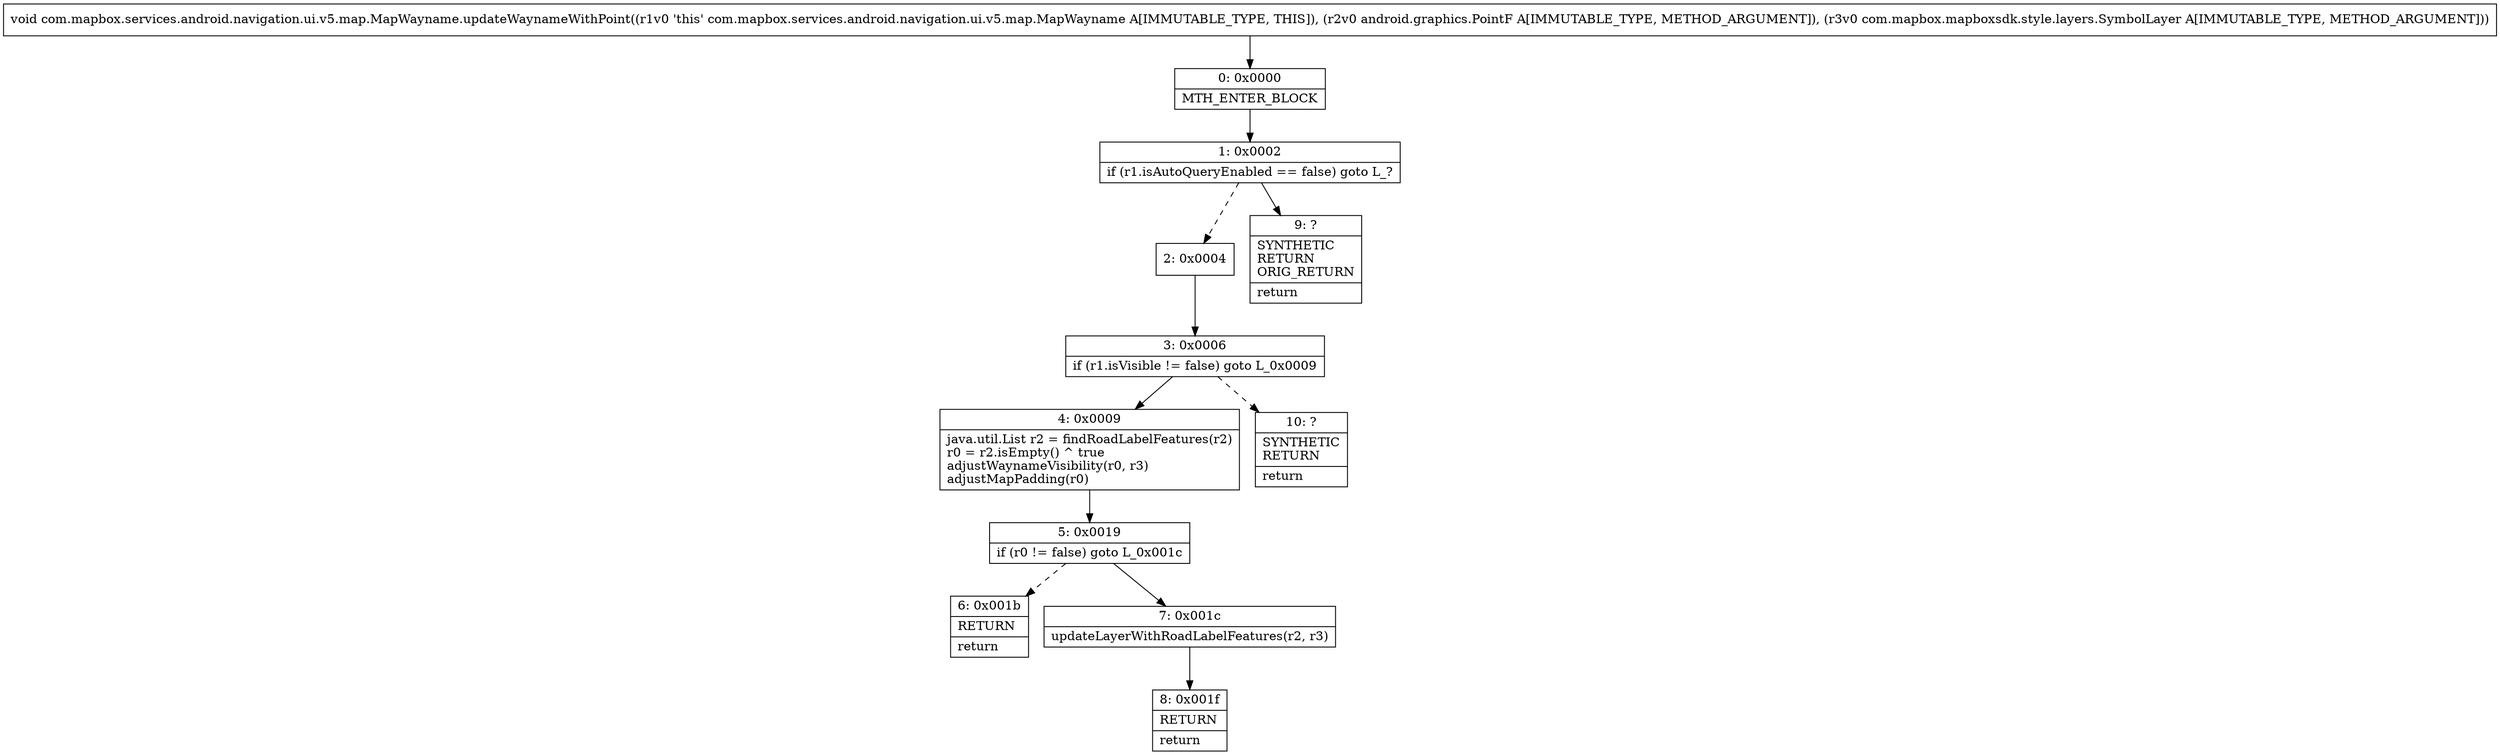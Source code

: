 digraph "CFG forcom.mapbox.services.android.navigation.ui.v5.map.MapWayname.updateWaynameWithPoint(Landroid\/graphics\/PointF;Lcom\/mapbox\/mapboxsdk\/style\/layers\/SymbolLayer;)V" {
Node_0 [shape=record,label="{0\:\ 0x0000|MTH_ENTER_BLOCK\l}"];
Node_1 [shape=record,label="{1\:\ 0x0002|if (r1.isAutoQueryEnabled == false) goto L_?\l}"];
Node_2 [shape=record,label="{2\:\ 0x0004}"];
Node_3 [shape=record,label="{3\:\ 0x0006|if (r1.isVisible != false) goto L_0x0009\l}"];
Node_4 [shape=record,label="{4\:\ 0x0009|java.util.List r2 = findRoadLabelFeatures(r2)\lr0 = r2.isEmpty() ^ true\ladjustWaynameVisibility(r0, r3)\ladjustMapPadding(r0)\l}"];
Node_5 [shape=record,label="{5\:\ 0x0019|if (r0 != false) goto L_0x001c\l}"];
Node_6 [shape=record,label="{6\:\ 0x001b|RETURN\l|return\l}"];
Node_7 [shape=record,label="{7\:\ 0x001c|updateLayerWithRoadLabelFeatures(r2, r3)\l}"];
Node_8 [shape=record,label="{8\:\ 0x001f|RETURN\l|return\l}"];
Node_9 [shape=record,label="{9\:\ ?|SYNTHETIC\lRETURN\lORIG_RETURN\l|return\l}"];
Node_10 [shape=record,label="{10\:\ ?|SYNTHETIC\lRETURN\l|return\l}"];
MethodNode[shape=record,label="{void com.mapbox.services.android.navigation.ui.v5.map.MapWayname.updateWaynameWithPoint((r1v0 'this' com.mapbox.services.android.navigation.ui.v5.map.MapWayname A[IMMUTABLE_TYPE, THIS]), (r2v0 android.graphics.PointF A[IMMUTABLE_TYPE, METHOD_ARGUMENT]), (r3v0 com.mapbox.mapboxsdk.style.layers.SymbolLayer A[IMMUTABLE_TYPE, METHOD_ARGUMENT])) }"];
MethodNode -> Node_0;
Node_0 -> Node_1;
Node_1 -> Node_2[style=dashed];
Node_1 -> Node_9;
Node_2 -> Node_3;
Node_3 -> Node_4;
Node_3 -> Node_10[style=dashed];
Node_4 -> Node_5;
Node_5 -> Node_6[style=dashed];
Node_5 -> Node_7;
Node_7 -> Node_8;
}

